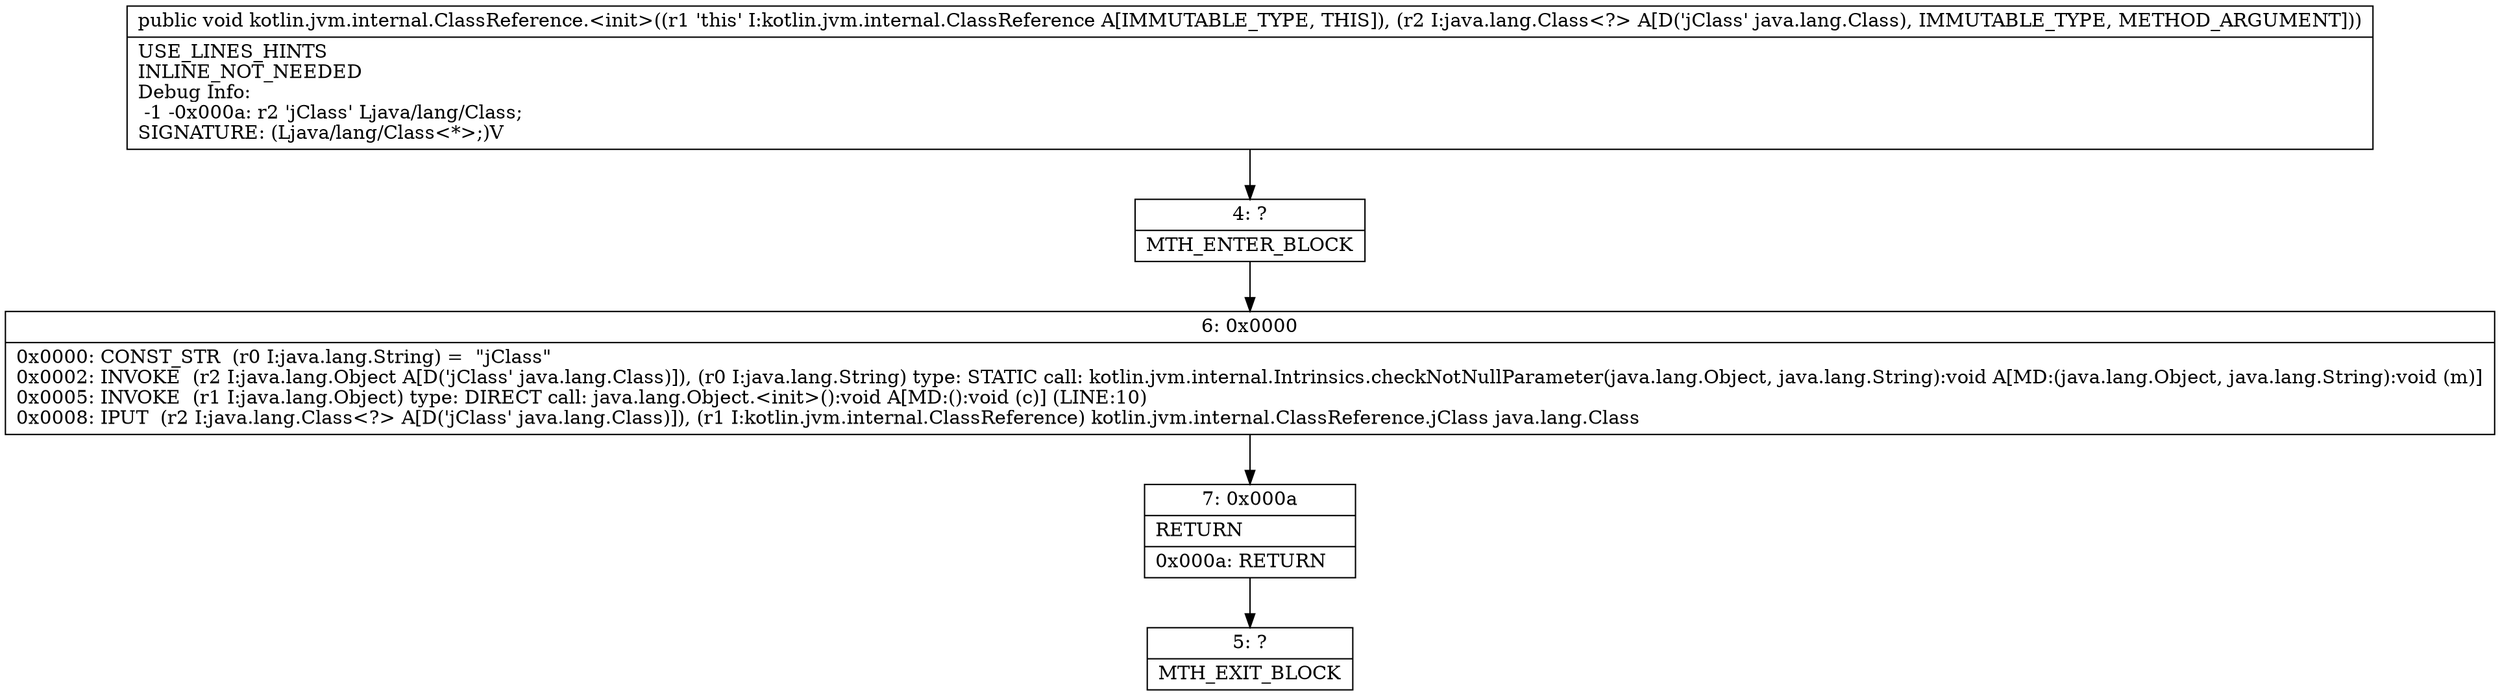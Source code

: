 digraph "CFG forkotlin.jvm.internal.ClassReference.\<init\>(Ljava\/lang\/Class;)V" {
Node_4 [shape=record,label="{4\:\ ?|MTH_ENTER_BLOCK\l}"];
Node_6 [shape=record,label="{6\:\ 0x0000|0x0000: CONST_STR  (r0 I:java.lang.String) =  \"jClass\" \l0x0002: INVOKE  (r2 I:java.lang.Object A[D('jClass' java.lang.Class)]), (r0 I:java.lang.String) type: STATIC call: kotlin.jvm.internal.Intrinsics.checkNotNullParameter(java.lang.Object, java.lang.String):void A[MD:(java.lang.Object, java.lang.String):void (m)]\l0x0005: INVOKE  (r1 I:java.lang.Object) type: DIRECT call: java.lang.Object.\<init\>():void A[MD:():void (c)] (LINE:10)\l0x0008: IPUT  (r2 I:java.lang.Class\<?\> A[D('jClass' java.lang.Class)]), (r1 I:kotlin.jvm.internal.ClassReference) kotlin.jvm.internal.ClassReference.jClass java.lang.Class \l}"];
Node_7 [shape=record,label="{7\:\ 0x000a|RETURN\l|0x000a: RETURN   \l}"];
Node_5 [shape=record,label="{5\:\ ?|MTH_EXIT_BLOCK\l}"];
MethodNode[shape=record,label="{public void kotlin.jvm.internal.ClassReference.\<init\>((r1 'this' I:kotlin.jvm.internal.ClassReference A[IMMUTABLE_TYPE, THIS]), (r2 I:java.lang.Class\<?\> A[D('jClass' java.lang.Class), IMMUTABLE_TYPE, METHOD_ARGUMENT]))  | USE_LINES_HINTS\lINLINE_NOT_NEEDED\lDebug Info:\l  \-1 \-0x000a: r2 'jClass' Ljava\/lang\/Class;\lSIGNATURE: (Ljava\/lang\/Class\<*\>;)V\l}"];
MethodNode -> Node_4;Node_4 -> Node_6;
Node_6 -> Node_7;
Node_7 -> Node_5;
}

